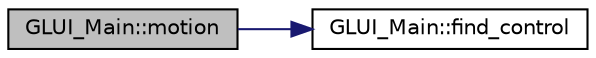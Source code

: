 digraph "GLUI_Main::motion"
{
  edge [fontname="Helvetica",fontsize="10",labelfontname="Helvetica",labelfontsize="10"];
  node [fontname="Helvetica",fontsize="10",shape=record];
  rankdir="LR";
  Node1 [label="GLUI_Main::motion",height=0.2,width=0.4,color="black", fillcolor="grey75", style="filled", fontcolor="black"];
  Node1 -> Node2 [color="midnightblue",fontsize="10",style="solid",fontname="Helvetica"];
  Node2 [label="GLUI_Main::find_control",height=0.2,width=0.4,color="black", fillcolor="white", style="filled",URL="$class_g_l_u_i___main.html#ac4954c3b7790085da920a6f19c033843"];
}
